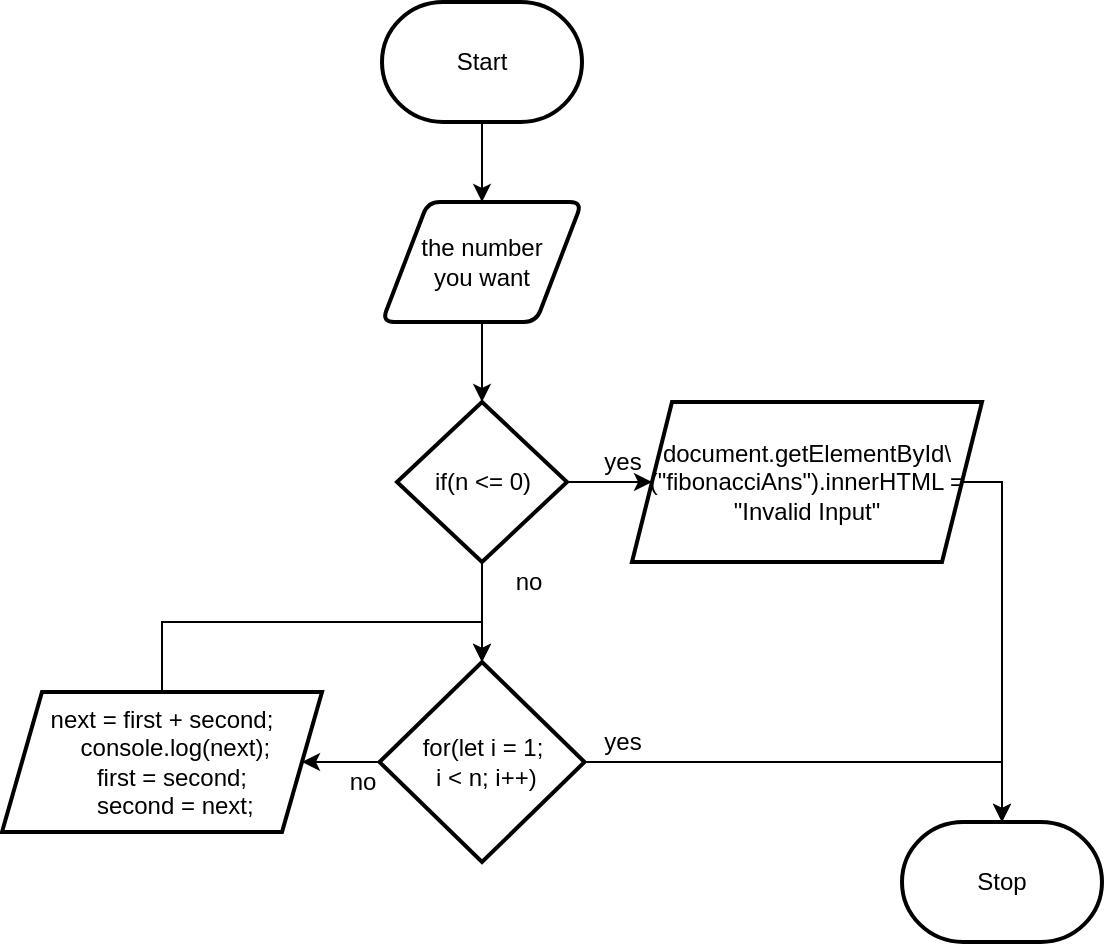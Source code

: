 <mxfile>
    <diagram id="GInHtZuMB5CcCfA9ihm7" name="Page-1">
        <mxGraphModel dx="832" dy="572" grid="1" gridSize="10" guides="1" tooltips="1" connect="1" arrows="1" fold="1" page="1" pageScale="1" pageWidth="850" pageHeight="1100" math="0" shadow="0">
            <root>
                <mxCell id="0"/>
                <mxCell id="1" parent="0"/>
                <mxCell id="7" style="edgeStyle=none;html=1;" parent="1" source="2" target="3" edge="1">
                    <mxGeometry relative="1" as="geometry"/>
                </mxCell>
                <mxCell id="2" value="Start" style="strokeWidth=2;html=1;shape=mxgraph.flowchart.terminator;whiteSpace=wrap;" parent="1" vertex="1">
                    <mxGeometry x="300" y="260" width="100" height="60" as="geometry"/>
                </mxCell>
                <mxCell id="11" value="" style="edgeStyle=none;html=1;" edge="1" parent="1" source="3" target="10">
                    <mxGeometry relative="1" as="geometry"/>
                </mxCell>
                <mxCell id="3" value="the number &lt;br&gt;you want" style="shape=parallelogram;html=1;strokeWidth=2;perimeter=parallelogramPerimeter;whiteSpace=wrap;rounded=1;arcSize=12;size=0.23;" parent="1" vertex="1">
                    <mxGeometry x="300" y="360" width="100" height="60" as="geometry"/>
                </mxCell>
                <mxCell id="6" value="Stop" style="strokeWidth=2;html=1;shape=mxgraph.flowchart.terminator;whiteSpace=wrap;" parent="1" vertex="1">
                    <mxGeometry x="560" y="670" width="100" height="60" as="geometry"/>
                </mxCell>
                <mxCell id="13" value="" style="edgeStyle=none;html=1;" edge="1" parent="1" source="10" target="12">
                    <mxGeometry relative="1" as="geometry"/>
                </mxCell>
                <mxCell id="17" value="" style="edgeStyle=none;rounded=0;html=1;" edge="1" parent="1" source="10" target="16">
                    <mxGeometry relative="1" as="geometry"/>
                </mxCell>
                <mxCell id="10" value="if(n &amp;lt;= 0)" style="rhombus;whiteSpace=wrap;html=1;strokeWidth=2;rounded=0;arcSize=12;" vertex="1" parent="1">
                    <mxGeometry x="307.5" y="460" width="85" height="80" as="geometry"/>
                </mxCell>
                <mxCell id="15" style="edgeStyle=none;html=1;exitX=1;exitY=0.5;exitDx=0;exitDy=0;entryX=0.5;entryY=0;entryDx=0;entryDy=0;entryPerimeter=0;rounded=0;" edge="1" parent="1" source="12" target="6">
                    <mxGeometry relative="1" as="geometry">
                        <Array as="points">
                            <mxPoint x="610" y="500"/>
                        </Array>
                    </mxGeometry>
                </mxCell>
                <mxCell id="12" value="document.getElementById\(&quot;fibonacciAns&quot;).innerHTML = &quot;Invalid Input&quot;" style="shape=parallelogram;perimeter=parallelogramPerimeter;whiteSpace=wrap;html=1;fixedSize=1;strokeWidth=2;rounded=0;arcSize=12;" vertex="1" parent="1">
                    <mxGeometry x="425" y="460" width="175" height="80" as="geometry"/>
                </mxCell>
                <mxCell id="14" value="yes" style="text;html=1;align=center;verticalAlign=middle;resizable=0;points=[];autosize=1;strokeColor=none;fillColor=none;" vertex="1" parent="1">
                    <mxGeometry x="400" y="475" width="40" height="30" as="geometry"/>
                </mxCell>
                <mxCell id="25" style="edgeStyle=none;rounded=0;html=1;exitX=1;exitY=0.5;exitDx=0;exitDy=0;entryX=0.5;entryY=0;entryDx=0;entryDy=0;entryPerimeter=0;" edge="1" parent="1" source="16" target="6">
                    <mxGeometry relative="1" as="geometry">
                        <Array as="points">
                            <mxPoint x="430" y="640"/>
                            <mxPoint x="450" y="640"/>
                            <mxPoint x="560" y="640"/>
                            <mxPoint x="610" y="640"/>
                            <mxPoint x="610" y="660"/>
                        </Array>
                    </mxGeometry>
                </mxCell>
                <mxCell id="27" value="" style="edgeStyle=none;rounded=0;html=1;" edge="1" parent="1" source="16" target="26">
                    <mxGeometry relative="1" as="geometry"/>
                </mxCell>
                <mxCell id="16" value="for(let i = 1;&lt;br&gt;&amp;nbsp;i &amp;lt; n; i++)" style="rhombus;whiteSpace=wrap;html=1;strokeWidth=2;rounded=0;arcSize=12;" vertex="1" parent="1">
                    <mxGeometry x="298.75" y="590" width="102.5" height="100" as="geometry"/>
                </mxCell>
                <mxCell id="21" value="no" style="text;html=1;align=center;verticalAlign=middle;resizable=0;points=[];autosize=1;strokeColor=none;fillColor=none;" vertex="1" parent="1">
                    <mxGeometry x="352.5" y="535" width="40" height="30" as="geometry"/>
                </mxCell>
                <mxCell id="28" style="edgeStyle=none;rounded=0;html=1;exitX=0.5;exitY=0;exitDx=0;exitDy=0;entryX=0.5;entryY=0;entryDx=0;entryDy=0;" edge="1" parent="1" source="26" target="16">
                    <mxGeometry relative="1" as="geometry">
                        <Array as="points">
                            <mxPoint x="190" y="570"/>
                            <mxPoint x="350" y="570"/>
                        </Array>
                    </mxGeometry>
                </mxCell>
                <mxCell id="26" value="&lt;div&gt;next = first + second;&lt;/div&gt;&lt;div&gt;&amp;nbsp; &amp;nbsp; console.log(next);&lt;/div&gt;&lt;div&gt;&amp;nbsp; &amp;nbsp; first = second;&amp;nbsp;&lt;/div&gt;&lt;div&gt;&amp;nbsp; &amp;nbsp; second = next;&lt;/div&gt;" style="shape=parallelogram;perimeter=parallelogramPerimeter;whiteSpace=wrap;html=1;fixedSize=1;strokeWidth=2;rounded=0;arcSize=12;" vertex="1" parent="1">
                    <mxGeometry x="110" y="605" width="160" height="70" as="geometry"/>
                </mxCell>
                <mxCell id="29" value="no" style="text;html=1;align=center;verticalAlign=middle;resizable=0;points=[];autosize=1;strokeColor=none;fillColor=none;" vertex="1" parent="1">
                    <mxGeometry x="270" y="635" width="40" height="30" as="geometry"/>
                </mxCell>
                <mxCell id="30" value="yes" style="text;html=1;align=center;verticalAlign=middle;resizable=0;points=[];autosize=1;strokeColor=none;fillColor=none;" vertex="1" parent="1">
                    <mxGeometry x="400" y="615" width="40" height="30" as="geometry"/>
                </mxCell>
            </root>
        </mxGraphModel>
    </diagram>
</mxfile>